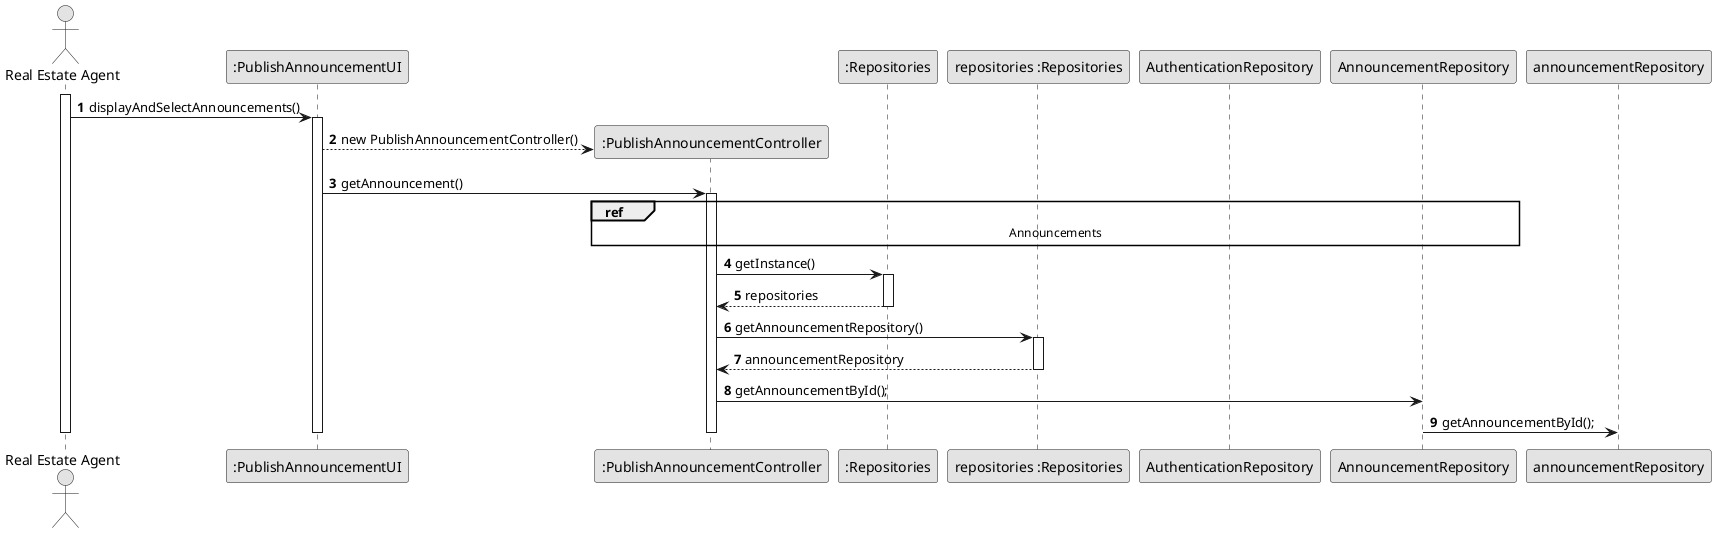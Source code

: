 @startuml
skinparam monochrome true
skinparam packageStyle rectangle
skinparam shadowing false

autonumber

'hide footbox
actor "Real Estate Agent" as Agent
participant ":PublishAnnouncementUI" as UI
participant ":PublishAnnouncementController" as CTRL
participant ":Repositories" as Repositories
participant "repositories :Repositories" as RPS
participant "AuthenticationRepository" as AuthenticationRepository
participant "AnnouncementRepository" as AnnouncementRepository
activate Agent


Agent -> UI : displayAndSelectAnnouncements()
activate UI

UI --> CTRL** : new PublishAnnouncementController()
UI -> CTRL : getAnnouncement()
activate CTRL

    ref over CTRL, AnnouncementRepository : Announcements

    CTRL -> Repositories : getInstance()
    activate Repositories
    Repositories --> CTRL : repositories
    deactivate Repositories

    CTRL -> RPS : getAnnouncementRepository()
    activate RPS
    RPS --> CTRL : announcementRepository
    deactivate RPS
    CTRL -> AnnouncementRepository : getAnnouncementById();
    AnnouncementRepository -> announcementRepository : getAnnouncementById();






deactivate CTRL
deactivate UI
deactivate Agent
@enduml
